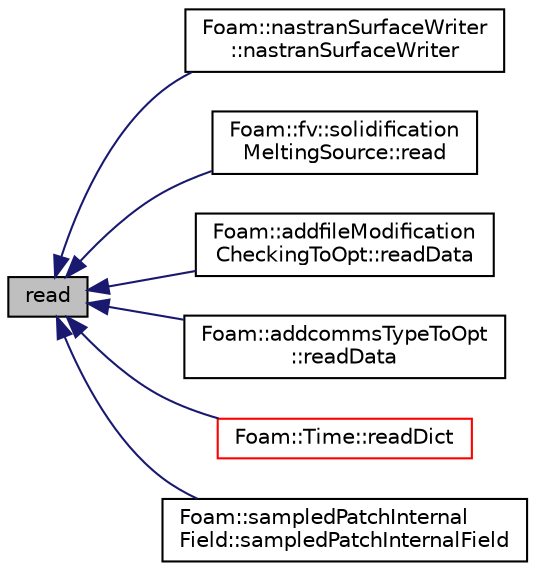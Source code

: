 digraph "read"
{
  bgcolor="transparent";
  edge [fontname="Helvetica",fontsize="10",labelfontname="Helvetica",labelfontsize="10"];
  node [fontname="Helvetica",fontsize="10",shape=record];
  rankdir="LR";
  Node1 [label="read",height=0.2,width=0.4,color="black", fillcolor="grey75", style="filled", fontcolor="black"];
  Node1 -> Node2 [dir="back",color="midnightblue",fontsize="10",style="solid",fontname="Helvetica"];
  Node2 [label="Foam::nastranSurfaceWriter\l::nastranSurfaceWriter",height=0.2,width=0.4,color="black",URL="$a01606.html#a57b7e80a7bc22b1bc1e038fb8018869a",tooltip="Construct with some output options. "];
  Node1 -> Node3 [dir="back",color="midnightblue",fontsize="10",style="solid",fontname="Helvetica"];
  Node3 [label="Foam::fv::solidification\lMeltingSource::read",height=0.2,width=0.4,color="black",URL="$a02437.html#a6ce0c64db98eb6144d363dbfc86104eb",tooltip="Read source dictionary. "];
  Node1 -> Node4 [dir="back",color="midnightblue",fontsize="10",style="solid",fontname="Helvetica"];
  Node4 [label="Foam::addfileModification\lCheckingToOpt::readData",height=0.2,width=0.4,color="black",URL="$a00023.html#a27acfcce377f5e7a42aa7545b6601208",tooltip="Read. "];
  Node1 -> Node5 [dir="back",color="midnightblue",fontsize="10",style="solid",fontname="Helvetica"];
  Node5 [label="Foam::addcommsTypeToOpt\l::readData",height=0.2,width=0.4,color="black",URL="$a00021.html#a27acfcce377f5e7a42aa7545b6601208",tooltip="Read. "];
  Node1 -> Node6 [dir="back",color="midnightblue",fontsize="10",style="solid",fontname="Helvetica"];
  Node6 [label="Foam::Time::readDict",height=0.2,width=0.4,color="red",URL="$a02683.html#a09f8bbb748b599cf713fa2e07ec7e0b4",tooltip="Read the control dictionary and set the write controls etc. "];
  Node1 -> Node7 [dir="back",color="midnightblue",fontsize="10",style="solid",fontname="Helvetica"];
  Node7 [label="Foam::sampledPatchInternal\lField::sampledPatchInternalField",height=0.2,width=0.4,color="black",URL="$a02291.html#a3aee63f01712c7a45299253ce06e5b1d",tooltip="Construct from dictionary. "];
}

